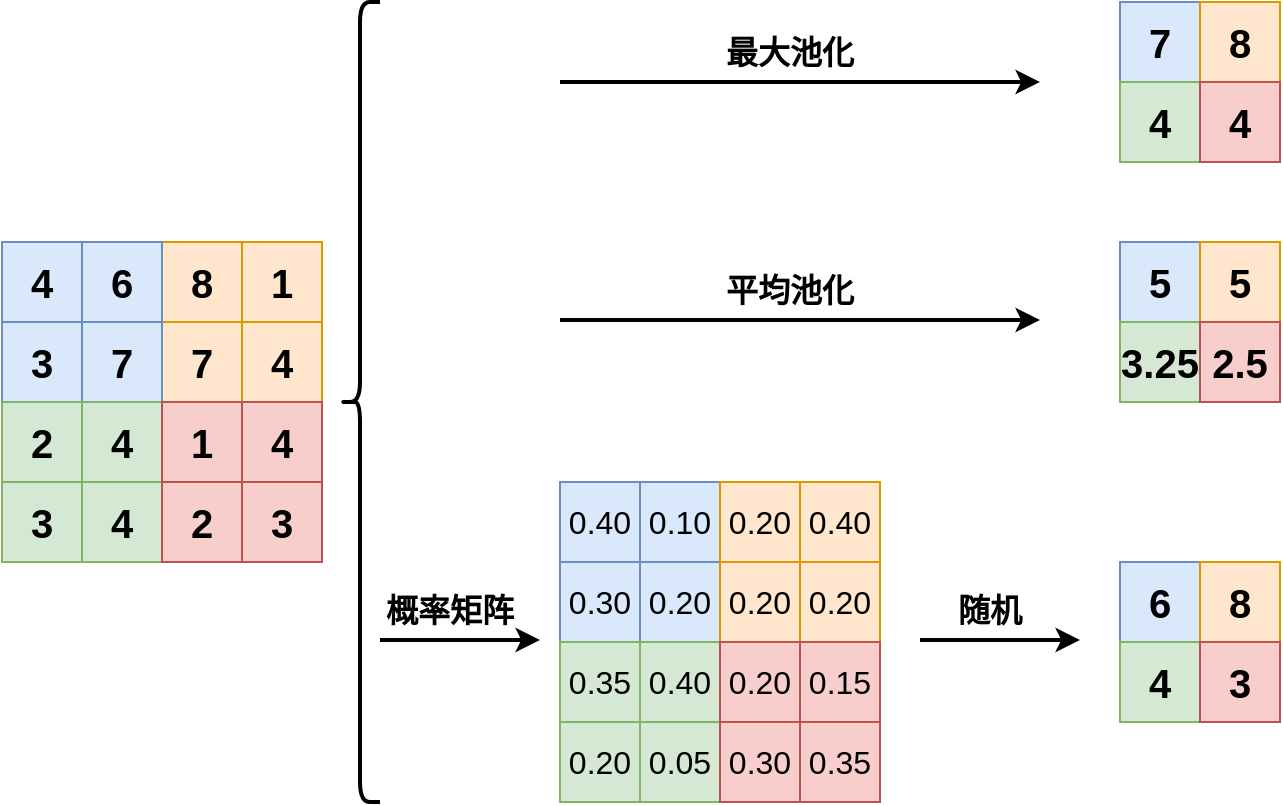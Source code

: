 <mxfile version="21.2.9" type="github">
  <diagram name="第 1 页" id="u9vZbVKsPIjHl3ITsTrV">
    <mxGraphModel dx="928" dy="579" grid="1" gridSize="10" guides="1" tooltips="1" connect="1" arrows="1" fold="1" page="1" pageScale="1" pageWidth="827" pageHeight="1169" math="0" shadow="0">
      <root>
        <mxCell id="0" />
        <mxCell id="1" parent="0" />
        <mxCell id="X6JolvUWCkyFC3o2Qyg5-1" value="&lt;b&gt;&lt;font style=&quot;font-size: 20px;&quot;&gt;8&lt;/font&gt;&lt;/b&gt;" style="whiteSpace=wrap;html=1;aspect=fixed;fillColor=#ffe6cc;strokeColor=#d79b00;" vertex="1" parent="1">
          <mxGeometry x="80" y="200" width="40" height="40" as="geometry" />
        </mxCell>
        <mxCell id="X6JolvUWCkyFC3o2Qyg5-2" value="&lt;b&gt;&lt;font style=&quot;font-size: 20px;&quot;&gt;1&lt;/font&gt;&lt;/b&gt;" style="whiteSpace=wrap;html=1;aspect=fixed;fillColor=#ffe6cc;strokeColor=#d79b00;" vertex="1" parent="1">
          <mxGeometry x="120" y="200" width="40" height="40" as="geometry" />
        </mxCell>
        <mxCell id="X6JolvUWCkyFC3o2Qyg5-3" value="&lt;b&gt;&lt;font style=&quot;font-size: 20px;&quot;&gt;7&lt;/font&gt;&lt;/b&gt;" style="whiteSpace=wrap;html=1;aspect=fixed;fillColor=#ffe6cc;strokeColor=#d79b00;" vertex="1" parent="1">
          <mxGeometry x="80" y="240" width="40" height="40" as="geometry" />
        </mxCell>
        <mxCell id="X6JolvUWCkyFC3o2Qyg5-4" value="&lt;b&gt;&lt;font style=&quot;font-size: 20px;&quot;&gt;4&lt;/font&gt;&lt;/b&gt;" style="whiteSpace=wrap;html=1;aspect=fixed;fillColor=#ffe6cc;strokeColor=#d79b00;" vertex="1" parent="1">
          <mxGeometry x="120" y="240" width="40" height="40" as="geometry" />
        </mxCell>
        <mxCell id="X6JolvUWCkyFC3o2Qyg5-5" value="&lt;b&gt;&lt;font style=&quot;font-size: 20px;&quot;&gt;4&lt;/font&gt;&lt;/b&gt;" style="whiteSpace=wrap;html=1;aspect=fixed;fillColor=#dae8fc;strokeColor=#6c8ebf;" vertex="1" parent="1">
          <mxGeometry y="200" width="40" height="40" as="geometry" />
        </mxCell>
        <mxCell id="X6JolvUWCkyFC3o2Qyg5-6" value="&lt;b&gt;&lt;font style=&quot;font-size: 20px;&quot;&gt;6&lt;/font&gt;&lt;/b&gt;" style="whiteSpace=wrap;html=1;aspect=fixed;fillColor=#dae8fc;strokeColor=#6c8ebf;" vertex="1" parent="1">
          <mxGeometry x="40" y="200" width="40" height="40" as="geometry" />
        </mxCell>
        <mxCell id="X6JolvUWCkyFC3o2Qyg5-7" value="&lt;b&gt;&lt;font style=&quot;font-size: 20px;&quot;&gt;3&lt;/font&gt;&lt;/b&gt;" style="whiteSpace=wrap;html=1;aspect=fixed;fillColor=#dae8fc;strokeColor=#6c8ebf;" vertex="1" parent="1">
          <mxGeometry y="240" width="40" height="40" as="geometry" />
        </mxCell>
        <mxCell id="X6JolvUWCkyFC3o2Qyg5-8" value="&lt;b&gt;&lt;font style=&quot;font-size: 20px;&quot;&gt;7&lt;/font&gt;&lt;/b&gt;" style="whiteSpace=wrap;html=1;aspect=fixed;fillColor=#dae8fc;strokeColor=#6c8ebf;" vertex="1" parent="1">
          <mxGeometry x="40" y="240" width="40" height="40" as="geometry" />
        </mxCell>
        <mxCell id="X6JolvUWCkyFC3o2Qyg5-9" value="&lt;b&gt;&lt;font style=&quot;font-size: 20px;&quot;&gt;2&lt;/font&gt;&lt;/b&gt;" style="whiteSpace=wrap;html=1;aspect=fixed;fillColor=#d5e8d4;strokeColor=#82b366;" vertex="1" parent="1">
          <mxGeometry y="280" width="40" height="40" as="geometry" />
        </mxCell>
        <mxCell id="X6JolvUWCkyFC3o2Qyg5-10" value="&lt;b&gt;&lt;font style=&quot;font-size: 20px;&quot;&gt;4&lt;/font&gt;&lt;/b&gt;" style="whiteSpace=wrap;html=1;aspect=fixed;fillColor=#d5e8d4;strokeColor=#82b366;" vertex="1" parent="1">
          <mxGeometry x="40" y="280" width="40" height="40" as="geometry" />
        </mxCell>
        <mxCell id="X6JolvUWCkyFC3o2Qyg5-11" value="&lt;b&gt;&lt;font style=&quot;font-size: 20px;&quot;&gt;3&lt;/font&gt;&lt;/b&gt;" style="whiteSpace=wrap;html=1;aspect=fixed;fillColor=#d5e8d4;strokeColor=#82b366;" vertex="1" parent="1">
          <mxGeometry y="320" width="40" height="40" as="geometry" />
        </mxCell>
        <mxCell id="X6JolvUWCkyFC3o2Qyg5-12" value="&lt;b&gt;&lt;font style=&quot;font-size: 20px;&quot;&gt;4&lt;/font&gt;&lt;/b&gt;" style="whiteSpace=wrap;html=1;aspect=fixed;fillColor=#d5e8d4;strokeColor=#82b366;" vertex="1" parent="1">
          <mxGeometry x="40" y="320" width="40" height="40" as="geometry" />
        </mxCell>
        <mxCell id="X6JolvUWCkyFC3o2Qyg5-13" value="&lt;b&gt;&lt;font style=&quot;font-size: 20px;&quot;&gt;1&lt;/font&gt;&lt;/b&gt;" style="whiteSpace=wrap;html=1;aspect=fixed;fillColor=#f8cecc;strokeColor=#b85450;" vertex="1" parent="1">
          <mxGeometry x="80" y="280" width="40" height="40" as="geometry" />
        </mxCell>
        <mxCell id="X6JolvUWCkyFC3o2Qyg5-14" value="&lt;b&gt;&lt;font style=&quot;font-size: 20px;&quot;&gt;4&lt;/font&gt;&lt;/b&gt;" style="whiteSpace=wrap;html=1;aspect=fixed;fillColor=#f8cecc;strokeColor=#b85450;" vertex="1" parent="1">
          <mxGeometry x="120" y="280" width="40" height="40" as="geometry" />
        </mxCell>
        <mxCell id="X6JolvUWCkyFC3o2Qyg5-15" value="&lt;b&gt;&lt;font style=&quot;font-size: 20px;&quot;&gt;2&lt;/font&gt;&lt;/b&gt;" style="whiteSpace=wrap;html=1;aspect=fixed;fillColor=#f8cecc;strokeColor=#b85450;" vertex="1" parent="1">
          <mxGeometry x="80" y="320" width="40" height="40" as="geometry" />
        </mxCell>
        <mxCell id="X6JolvUWCkyFC3o2Qyg5-16" value="&lt;b&gt;&lt;font style=&quot;font-size: 20px;&quot;&gt;3&lt;/font&gt;&lt;/b&gt;" style="whiteSpace=wrap;html=1;aspect=fixed;fillColor=#f8cecc;strokeColor=#b85450;" vertex="1" parent="1">
          <mxGeometry x="120" y="320" width="40" height="40" as="geometry" />
        </mxCell>
        <mxCell id="X6JolvUWCkyFC3o2Qyg5-21" value="&lt;font style=&quot;font-size: 16px;&quot;&gt;0.40&lt;/font&gt;" style="whiteSpace=wrap;html=1;aspect=fixed;fillColor=#dae8fc;strokeColor=#6c8ebf;" vertex="1" parent="1">
          <mxGeometry x="279" y="320" width="40" height="40" as="geometry" />
        </mxCell>
        <mxCell id="X6JolvUWCkyFC3o2Qyg5-33" value="&lt;font style=&quot;font-size: 16px;&quot;&gt;0.10&lt;/font&gt;" style="whiteSpace=wrap;html=1;aspect=fixed;fillColor=#dae8fc;strokeColor=#6c8ebf;" vertex="1" parent="1">
          <mxGeometry x="319" y="320" width="40" height="40" as="geometry" />
        </mxCell>
        <mxCell id="X6JolvUWCkyFC3o2Qyg5-34" value="&lt;font style=&quot;font-size: 16px;&quot;&gt;0.30&lt;/font&gt;" style="whiteSpace=wrap;html=1;aspect=fixed;fillColor=#dae8fc;strokeColor=#6c8ebf;" vertex="1" parent="1">
          <mxGeometry x="279" y="360" width="40" height="40" as="geometry" />
        </mxCell>
        <mxCell id="X6JolvUWCkyFC3o2Qyg5-35" value="&lt;font style=&quot;font-size: 16px;&quot;&gt;0.20&lt;/font&gt;" style="whiteSpace=wrap;html=1;aspect=fixed;fillColor=#dae8fc;strokeColor=#6c8ebf;" vertex="1" parent="1">
          <mxGeometry x="319" y="360" width="40" height="40" as="geometry" />
        </mxCell>
        <mxCell id="X6JolvUWCkyFC3o2Qyg5-36" value="&lt;font style=&quot;font-size: 16px;&quot;&gt;0.20&lt;/font&gt;" style="whiteSpace=wrap;html=1;aspect=fixed;fillColor=#ffe6cc;strokeColor=#d79b00;" vertex="1" parent="1">
          <mxGeometry x="359" y="320" width="40" height="40" as="geometry" />
        </mxCell>
        <mxCell id="X6JolvUWCkyFC3o2Qyg5-37" value="&lt;font style=&quot;font-size: 16px;&quot;&gt;0.40&lt;/font&gt;" style="whiteSpace=wrap;html=1;aspect=fixed;fillColor=#ffe6cc;strokeColor=#d79b00;" vertex="1" parent="1">
          <mxGeometry x="399" y="320" width="40" height="40" as="geometry" />
        </mxCell>
        <mxCell id="X6JolvUWCkyFC3o2Qyg5-38" value="&lt;font style=&quot;font-size: 16px;&quot;&gt;0.20&lt;/font&gt;" style="whiteSpace=wrap;html=1;aspect=fixed;fillColor=#ffe6cc;strokeColor=#d79b00;" vertex="1" parent="1">
          <mxGeometry x="359" y="360" width="40" height="40" as="geometry" />
        </mxCell>
        <mxCell id="X6JolvUWCkyFC3o2Qyg5-39" value="&lt;font style=&quot;font-size: 16px;&quot;&gt;0.20&lt;/font&gt;" style="whiteSpace=wrap;html=1;aspect=fixed;fillColor=#ffe6cc;strokeColor=#d79b00;" vertex="1" parent="1">
          <mxGeometry x="399" y="360" width="40" height="40" as="geometry" />
        </mxCell>
        <mxCell id="X6JolvUWCkyFC3o2Qyg5-40" value="&lt;font style=&quot;font-size: 16px;&quot;&gt;0.35&lt;/font&gt;" style="whiteSpace=wrap;html=1;aspect=fixed;fillColor=#d5e8d4;strokeColor=#82b366;" vertex="1" parent="1">
          <mxGeometry x="279" y="400" width="40" height="40" as="geometry" />
        </mxCell>
        <mxCell id="X6JolvUWCkyFC3o2Qyg5-41" value="&lt;font style=&quot;font-size: 16px;&quot;&gt;0.40&lt;/font&gt;" style="whiteSpace=wrap;html=1;aspect=fixed;fillColor=#d5e8d4;strokeColor=#82b366;" vertex="1" parent="1">
          <mxGeometry x="319" y="400" width="40" height="40" as="geometry" />
        </mxCell>
        <mxCell id="X6JolvUWCkyFC3o2Qyg5-42" value="&lt;font style=&quot;font-size: 16px;&quot;&gt;0.20&lt;/font&gt;" style="whiteSpace=wrap;html=1;aspect=fixed;fillColor=#d5e8d4;strokeColor=#82b366;" vertex="1" parent="1">
          <mxGeometry x="279" y="440" width="40" height="40" as="geometry" />
        </mxCell>
        <mxCell id="X6JolvUWCkyFC3o2Qyg5-43" value="&lt;font style=&quot;font-size: 16px;&quot;&gt;0.05&lt;/font&gt;" style="whiteSpace=wrap;html=1;aspect=fixed;fillColor=#d5e8d4;strokeColor=#82b366;" vertex="1" parent="1">
          <mxGeometry x="319" y="440" width="40" height="40" as="geometry" />
        </mxCell>
        <mxCell id="X6JolvUWCkyFC3o2Qyg5-44" value="&lt;font style=&quot;font-size: 16px;&quot;&gt;0.20&lt;/font&gt;" style="whiteSpace=wrap;html=1;aspect=fixed;fillColor=#f8cecc;strokeColor=#b85450;" vertex="1" parent="1">
          <mxGeometry x="359" y="400" width="40" height="40" as="geometry" />
        </mxCell>
        <mxCell id="X6JolvUWCkyFC3o2Qyg5-45" value="&lt;font style=&quot;font-size: 16px;&quot;&gt;0.15&lt;/font&gt;" style="whiteSpace=wrap;html=1;aspect=fixed;fillColor=#f8cecc;strokeColor=#b85450;" vertex="1" parent="1">
          <mxGeometry x="399" y="400" width="40" height="40" as="geometry" />
        </mxCell>
        <mxCell id="X6JolvUWCkyFC3o2Qyg5-46" value="&lt;font style=&quot;font-size: 16px;&quot;&gt;0.30&lt;/font&gt;" style="whiteSpace=wrap;html=1;aspect=fixed;fillColor=#f8cecc;strokeColor=#b85450;" vertex="1" parent="1">
          <mxGeometry x="359" y="440" width="40" height="40" as="geometry" />
        </mxCell>
        <mxCell id="X6JolvUWCkyFC3o2Qyg5-47" value="&lt;font style=&quot;font-size: 16px;&quot;&gt;0.35&lt;/font&gt;" style="whiteSpace=wrap;html=1;aspect=fixed;fillColor=#f8cecc;strokeColor=#b85450;" vertex="1" parent="1">
          <mxGeometry x="399" y="440" width="40" height="40" as="geometry" />
        </mxCell>
        <mxCell id="X6JolvUWCkyFC3o2Qyg5-48" value="&lt;b&gt;&lt;font style=&quot;font-size: 20px;&quot;&gt;6&lt;/font&gt;&lt;/b&gt;" style="whiteSpace=wrap;html=1;aspect=fixed;fillColor=#dae8fc;strokeColor=#6c8ebf;" vertex="1" parent="1">
          <mxGeometry x="559" y="360" width="40" height="40" as="geometry" />
        </mxCell>
        <mxCell id="X6JolvUWCkyFC3o2Qyg5-49" value="&lt;b&gt;&lt;font style=&quot;font-size: 20px;&quot;&gt;8&lt;/font&gt;&lt;/b&gt;" style="whiteSpace=wrap;html=1;aspect=fixed;fillColor=#ffe6cc;strokeColor=#d79b00;" vertex="1" parent="1">
          <mxGeometry x="599" y="360" width="40" height="40" as="geometry" />
        </mxCell>
        <mxCell id="X6JolvUWCkyFC3o2Qyg5-50" value="&lt;b&gt;&lt;font style=&quot;font-size: 20px;&quot;&gt;4&lt;/font&gt;&lt;/b&gt;" style="whiteSpace=wrap;html=1;aspect=fixed;fillColor=#d5e8d4;strokeColor=#82b366;" vertex="1" parent="1">
          <mxGeometry x="559" y="400" width="40" height="40" as="geometry" />
        </mxCell>
        <mxCell id="X6JolvUWCkyFC3o2Qyg5-51" value="&lt;b&gt;&lt;font style=&quot;font-size: 20px;&quot;&gt;3&lt;/font&gt;&lt;/b&gt;" style="whiteSpace=wrap;html=1;aspect=fixed;fillColor=#f8cecc;strokeColor=#b85450;" vertex="1" parent="1">
          <mxGeometry x="599" y="400" width="40" height="40" as="geometry" />
        </mxCell>
        <mxCell id="X6JolvUWCkyFC3o2Qyg5-52" value="&lt;b&gt;&lt;font style=&quot;font-size: 20px;&quot;&gt;5&lt;/font&gt;&lt;/b&gt;" style="whiteSpace=wrap;html=1;aspect=fixed;fillColor=#dae8fc;strokeColor=#6c8ebf;" vertex="1" parent="1">
          <mxGeometry x="559" y="200" width="40" height="40" as="geometry" />
        </mxCell>
        <mxCell id="X6JolvUWCkyFC3o2Qyg5-53" value="&lt;b&gt;&lt;font style=&quot;font-size: 20px;&quot;&gt;5&lt;/font&gt;&lt;/b&gt;" style="whiteSpace=wrap;html=1;aspect=fixed;fillColor=#ffe6cc;strokeColor=#d79b00;" vertex="1" parent="1">
          <mxGeometry x="599" y="200" width="40" height="40" as="geometry" />
        </mxCell>
        <mxCell id="X6JolvUWCkyFC3o2Qyg5-54" value="&lt;span style=&quot;font-size: 20px;&quot;&gt;&lt;b&gt;3.25&lt;/b&gt;&lt;/span&gt;" style="whiteSpace=wrap;html=1;aspect=fixed;fillColor=#d5e8d4;strokeColor=#82b366;" vertex="1" parent="1">
          <mxGeometry x="559" y="240" width="40" height="40" as="geometry" />
        </mxCell>
        <mxCell id="X6JolvUWCkyFC3o2Qyg5-55" value="&lt;b&gt;&lt;font style=&quot;font-size: 20px;&quot;&gt;2.5&lt;/font&gt;&lt;/b&gt;" style="whiteSpace=wrap;html=1;aspect=fixed;fillColor=#f8cecc;strokeColor=#b85450;" vertex="1" parent="1">
          <mxGeometry x="599" y="240" width="40" height="40" as="geometry" />
        </mxCell>
        <mxCell id="X6JolvUWCkyFC3o2Qyg5-56" value="&lt;b&gt;&lt;font style=&quot;font-size: 20px;&quot;&gt;7&lt;/font&gt;&lt;/b&gt;" style="whiteSpace=wrap;html=1;aspect=fixed;fillColor=#dae8fc;strokeColor=#6c8ebf;" vertex="1" parent="1">
          <mxGeometry x="559" y="80" width="40" height="40" as="geometry" />
        </mxCell>
        <mxCell id="X6JolvUWCkyFC3o2Qyg5-57" value="&lt;b&gt;&lt;font style=&quot;font-size: 20px;&quot;&gt;8&lt;/font&gt;&lt;/b&gt;" style="whiteSpace=wrap;html=1;aspect=fixed;fillColor=#ffe6cc;strokeColor=#d79b00;" vertex="1" parent="1">
          <mxGeometry x="599" y="80" width="40" height="40" as="geometry" />
        </mxCell>
        <mxCell id="X6JolvUWCkyFC3o2Qyg5-58" value="&lt;b&gt;&lt;font style=&quot;font-size: 20px;&quot;&gt;4&lt;/font&gt;&lt;/b&gt;" style="whiteSpace=wrap;html=1;aspect=fixed;fillColor=#d5e8d4;strokeColor=#82b366;" vertex="1" parent="1">
          <mxGeometry x="559" y="120" width="40" height="40" as="geometry" />
        </mxCell>
        <mxCell id="X6JolvUWCkyFC3o2Qyg5-59" value="&lt;b&gt;&lt;font style=&quot;font-size: 20px;&quot;&gt;4&lt;/font&gt;&lt;/b&gt;" style="whiteSpace=wrap;html=1;aspect=fixed;fillColor=#f8cecc;strokeColor=#b85450;" vertex="1" parent="1">
          <mxGeometry x="599" y="120" width="40" height="40" as="geometry" />
        </mxCell>
        <mxCell id="X6JolvUWCkyFC3o2Qyg5-60" value="" style="endArrow=classic;html=1;rounded=0;strokeWidth=2;" edge="1" parent="1">
          <mxGeometry width="50" height="50" relative="1" as="geometry">
            <mxPoint x="279" y="120" as="sourcePoint" />
            <mxPoint x="519" y="120" as="targetPoint" />
          </mxGeometry>
        </mxCell>
        <mxCell id="X6JolvUWCkyFC3o2Qyg5-63" value="&lt;b&gt;&lt;font style=&quot;font-size: 16px;&quot;&gt;最大池化&lt;/font&gt;&lt;/b&gt;" style="text;html=1;strokeColor=none;fillColor=none;align=center;verticalAlign=middle;whiteSpace=wrap;rounded=0;" vertex="1" parent="1">
          <mxGeometry x="359" y="90" width="70" height="30" as="geometry" />
        </mxCell>
        <mxCell id="X6JolvUWCkyFC3o2Qyg5-64" value="" style="endArrow=classic;html=1;rounded=0;strokeWidth=2;" edge="1" parent="1">
          <mxGeometry width="50" height="50" relative="1" as="geometry">
            <mxPoint x="279" y="239" as="sourcePoint" />
            <mxPoint x="519" y="239" as="targetPoint" />
          </mxGeometry>
        </mxCell>
        <mxCell id="X6JolvUWCkyFC3o2Qyg5-65" value="&lt;b&gt;&lt;font style=&quot;font-size: 16px;&quot;&gt;平均池化&lt;/font&gt;&lt;/b&gt;" style="text;html=1;strokeColor=none;fillColor=none;align=center;verticalAlign=middle;whiteSpace=wrap;rounded=0;" vertex="1" parent="1">
          <mxGeometry x="359" y="209" width="70" height="30" as="geometry" />
        </mxCell>
        <mxCell id="X6JolvUWCkyFC3o2Qyg5-66" value="" style="endArrow=classic;html=1;rounded=0;strokeWidth=2;" edge="1" parent="1">
          <mxGeometry width="50" height="50" relative="1" as="geometry">
            <mxPoint x="459" y="399" as="sourcePoint" />
            <mxPoint x="539" y="399" as="targetPoint" />
          </mxGeometry>
        </mxCell>
        <mxCell id="X6JolvUWCkyFC3o2Qyg5-67" value="&lt;b&gt;&lt;font style=&quot;font-size: 16px;&quot;&gt;随机&lt;/font&gt;&lt;/b&gt;" style="text;html=1;strokeColor=none;fillColor=none;align=center;verticalAlign=middle;whiteSpace=wrap;rounded=0;" vertex="1" parent="1">
          <mxGeometry x="469" y="369" width="50" height="30" as="geometry" />
        </mxCell>
        <mxCell id="X6JolvUWCkyFC3o2Qyg5-68" value="" style="endArrow=classic;html=1;rounded=0;strokeWidth=2;exitX=0;exitY=1;exitDx=0;exitDy=0;" edge="1" parent="1" source="X6JolvUWCkyFC3o2Qyg5-69">
          <mxGeometry width="50" height="50" relative="1" as="geometry">
            <mxPoint x="179" y="400" as="sourcePoint" />
            <mxPoint x="269" y="399" as="targetPoint" />
          </mxGeometry>
        </mxCell>
        <mxCell id="X6JolvUWCkyFC3o2Qyg5-69" value="&lt;b&gt;&lt;font style=&quot;font-size: 16px;&quot;&gt;概率矩阵&lt;/font&gt;&lt;/b&gt;" style="text;html=1;strokeColor=none;fillColor=none;align=center;verticalAlign=middle;whiteSpace=wrap;rounded=0;" vertex="1" parent="1">
          <mxGeometry x="189" y="368" width="70" height="31" as="geometry" />
        </mxCell>
        <mxCell id="X6JolvUWCkyFC3o2Qyg5-70" value="" style="shape=curlyBracket;whiteSpace=wrap;html=1;rounded=1;labelPosition=left;verticalLabelPosition=middle;align=right;verticalAlign=middle;strokeWidth=2;" vertex="1" parent="1">
          <mxGeometry x="169" y="80" width="20" height="400" as="geometry" />
        </mxCell>
      </root>
    </mxGraphModel>
  </diagram>
</mxfile>
